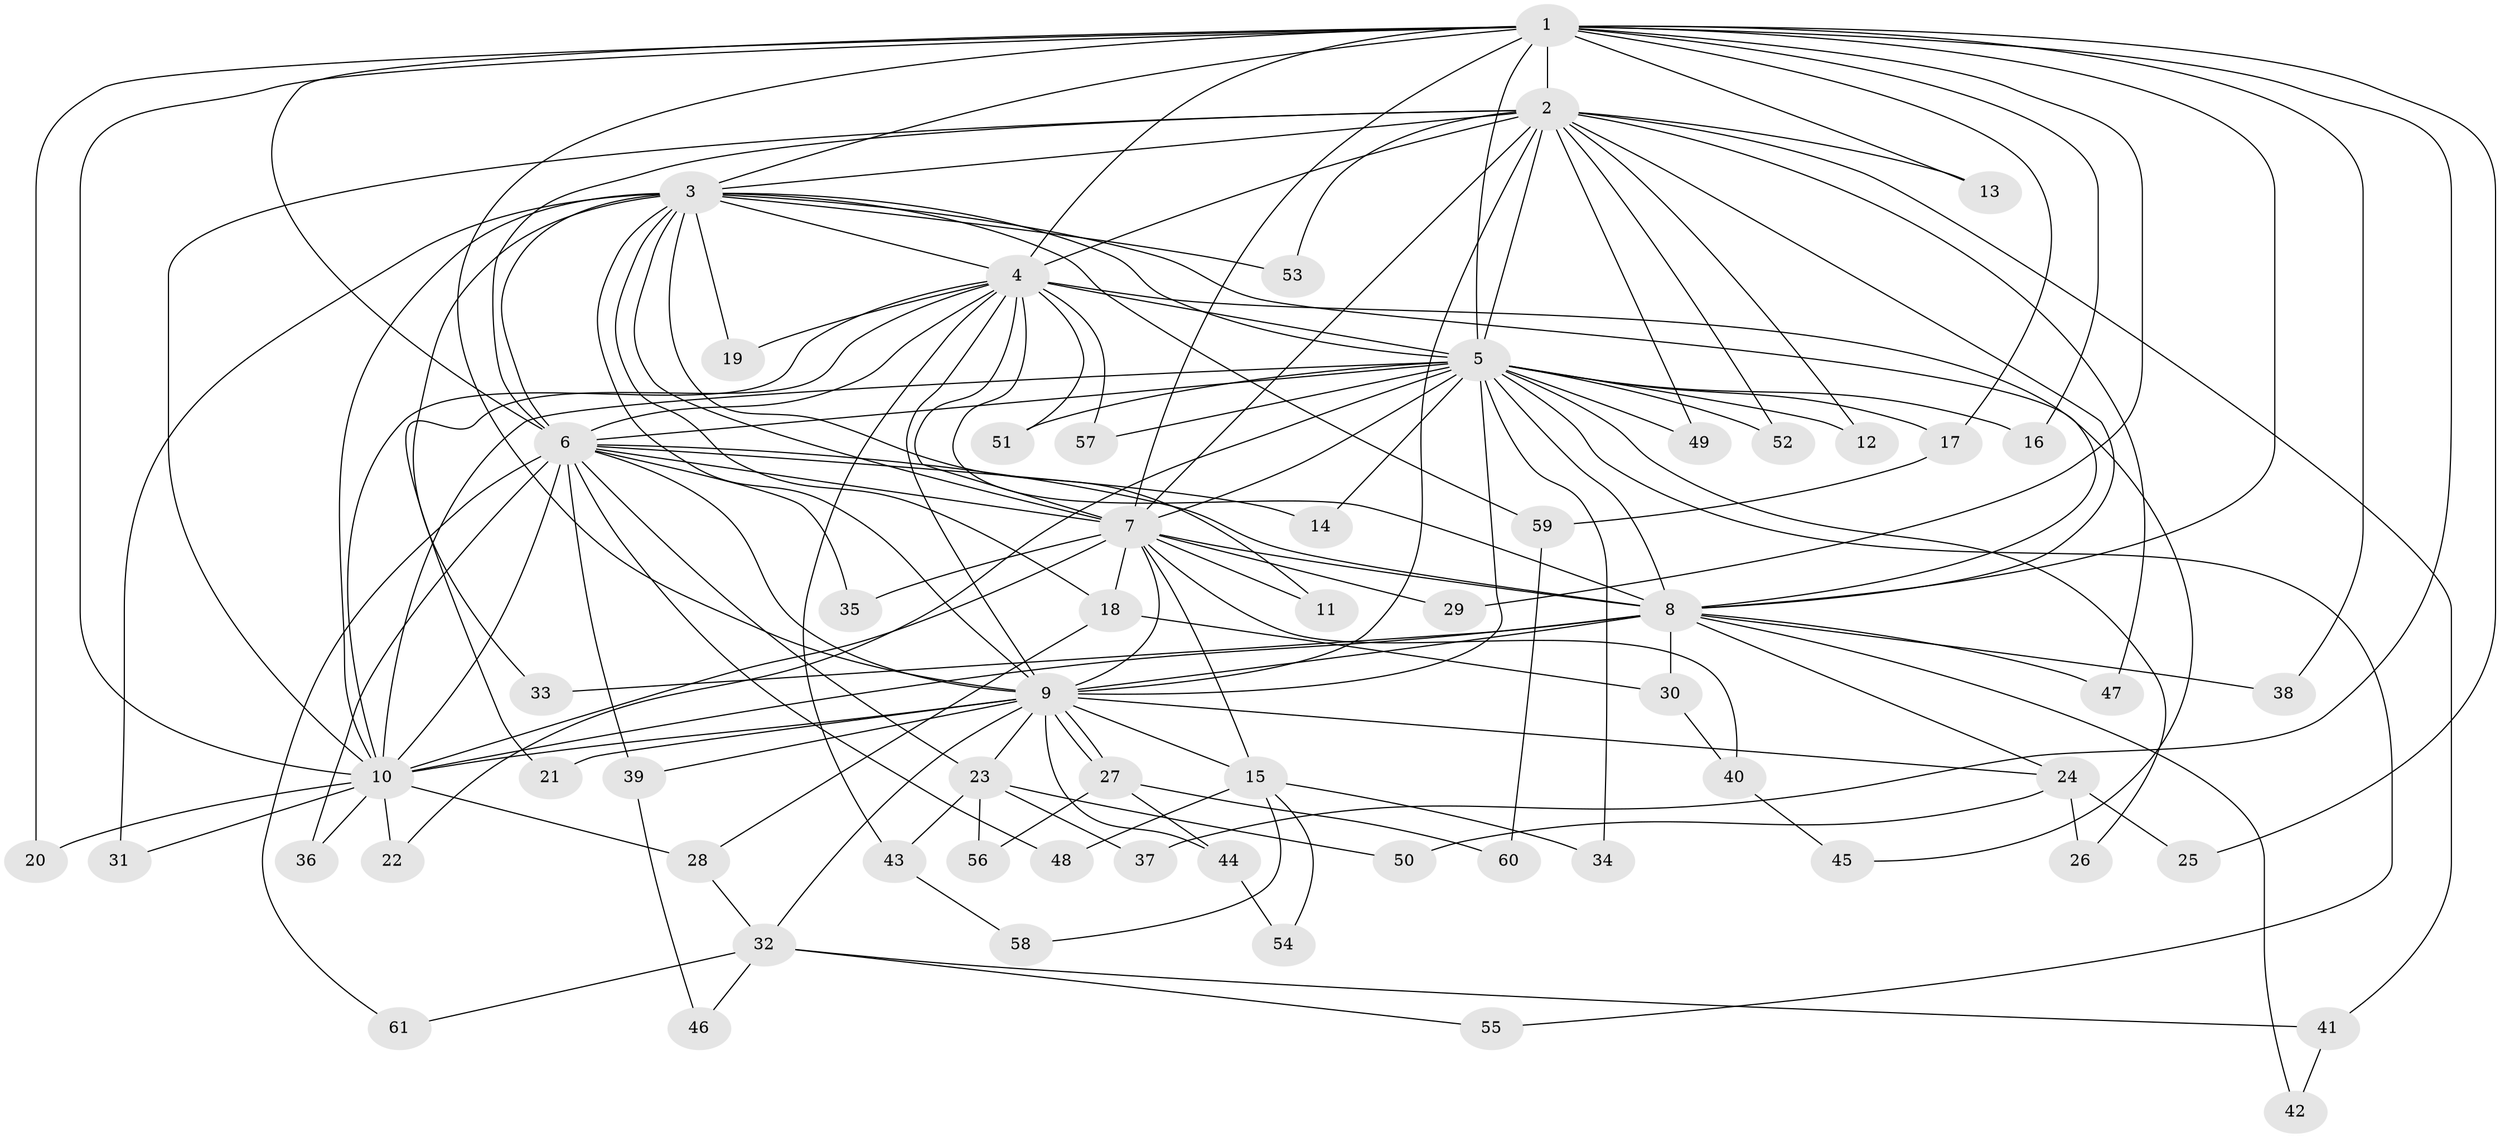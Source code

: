 // coarse degree distribution, {14: 0.03333333333333333, 1: 0.36666666666666664, 2: 0.43333333333333335, 20: 0.03333333333333333, 3: 0.03333333333333333, 8: 0.03333333333333333, 6: 0.03333333333333333, 4: 0.03333333333333333}
// Generated by graph-tools (version 1.1) at 2025/47/03/04/25 21:47:25]
// undirected, 61 vertices, 147 edges
graph export_dot {
graph [start="1"]
  node [color=gray90,style=filled];
  1;
  2;
  3;
  4;
  5;
  6;
  7;
  8;
  9;
  10;
  11;
  12;
  13;
  14;
  15;
  16;
  17;
  18;
  19;
  20;
  21;
  22;
  23;
  24;
  25;
  26;
  27;
  28;
  29;
  30;
  31;
  32;
  33;
  34;
  35;
  36;
  37;
  38;
  39;
  40;
  41;
  42;
  43;
  44;
  45;
  46;
  47;
  48;
  49;
  50;
  51;
  52;
  53;
  54;
  55;
  56;
  57;
  58;
  59;
  60;
  61;
  1 -- 2;
  1 -- 3;
  1 -- 4;
  1 -- 5;
  1 -- 6;
  1 -- 7;
  1 -- 8;
  1 -- 9;
  1 -- 10;
  1 -- 13;
  1 -- 16;
  1 -- 17;
  1 -- 20;
  1 -- 25;
  1 -- 29;
  1 -- 37;
  1 -- 38;
  2 -- 3;
  2 -- 4;
  2 -- 5;
  2 -- 6;
  2 -- 7;
  2 -- 8;
  2 -- 9;
  2 -- 10;
  2 -- 12;
  2 -- 13;
  2 -- 41;
  2 -- 47;
  2 -- 49;
  2 -- 52;
  2 -- 53;
  3 -- 4;
  3 -- 5;
  3 -- 6;
  3 -- 7;
  3 -- 8;
  3 -- 9;
  3 -- 10;
  3 -- 11;
  3 -- 18;
  3 -- 19;
  3 -- 31;
  3 -- 33;
  3 -- 53;
  3 -- 59;
  4 -- 5;
  4 -- 6;
  4 -- 7;
  4 -- 8;
  4 -- 9;
  4 -- 10;
  4 -- 19;
  4 -- 21;
  4 -- 43;
  4 -- 45;
  4 -- 51;
  4 -- 57;
  5 -- 6;
  5 -- 7;
  5 -- 8;
  5 -- 9;
  5 -- 10;
  5 -- 12;
  5 -- 14;
  5 -- 16;
  5 -- 17;
  5 -- 22;
  5 -- 26;
  5 -- 34;
  5 -- 49;
  5 -- 51;
  5 -- 52;
  5 -- 55;
  5 -- 57;
  6 -- 7;
  6 -- 8;
  6 -- 9;
  6 -- 10;
  6 -- 14;
  6 -- 23;
  6 -- 35;
  6 -- 36;
  6 -- 39;
  6 -- 48;
  6 -- 61;
  7 -- 8;
  7 -- 9;
  7 -- 10;
  7 -- 11;
  7 -- 15;
  7 -- 18;
  7 -- 29;
  7 -- 35;
  7 -- 40;
  8 -- 9;
  8 -- 10;
  8 -- 24;
  8 -- 30;
  8 -- 33;
  8 -- 38;
  8 -- 42;
  8 -- 47;
  9 -- 10;
  9 -- 15;
  9 -- 21;
  9 -- 23;
  9 -- 24;
  9 -- 27;
  9 -- 27;
  9 -- 32;
  9 -- 39;
  9 -- 44;
  10 -- 20;
  10 -- 22;
  10 -- 28;
  10 -- 31;
  10 -- 36;
  15 -- 34;
  15 -- 48;
  15 -- 54;
  15 -- 58;
  17 -- 59;
  18 -- 28;
  18 -- 30;
  23 -- 37;
  23 -- 43;
  23 -- 50;
  23 -- 56;
  24 -- 25;
  24 -- 26;
  24 -- 50;
  27 -- 44;
  27 -- 56;
  27 -- 60;
  28 -- 32;
  30 -- 40;
  32 -- 41;
  32 -- 46;
  32 -- 55;
  32 -- 61;
  39 -- 46;
  40 -- 45;
  41 -- 42;
  43 -- 58;
  44 -- 54;
  59 -- 60;
}
